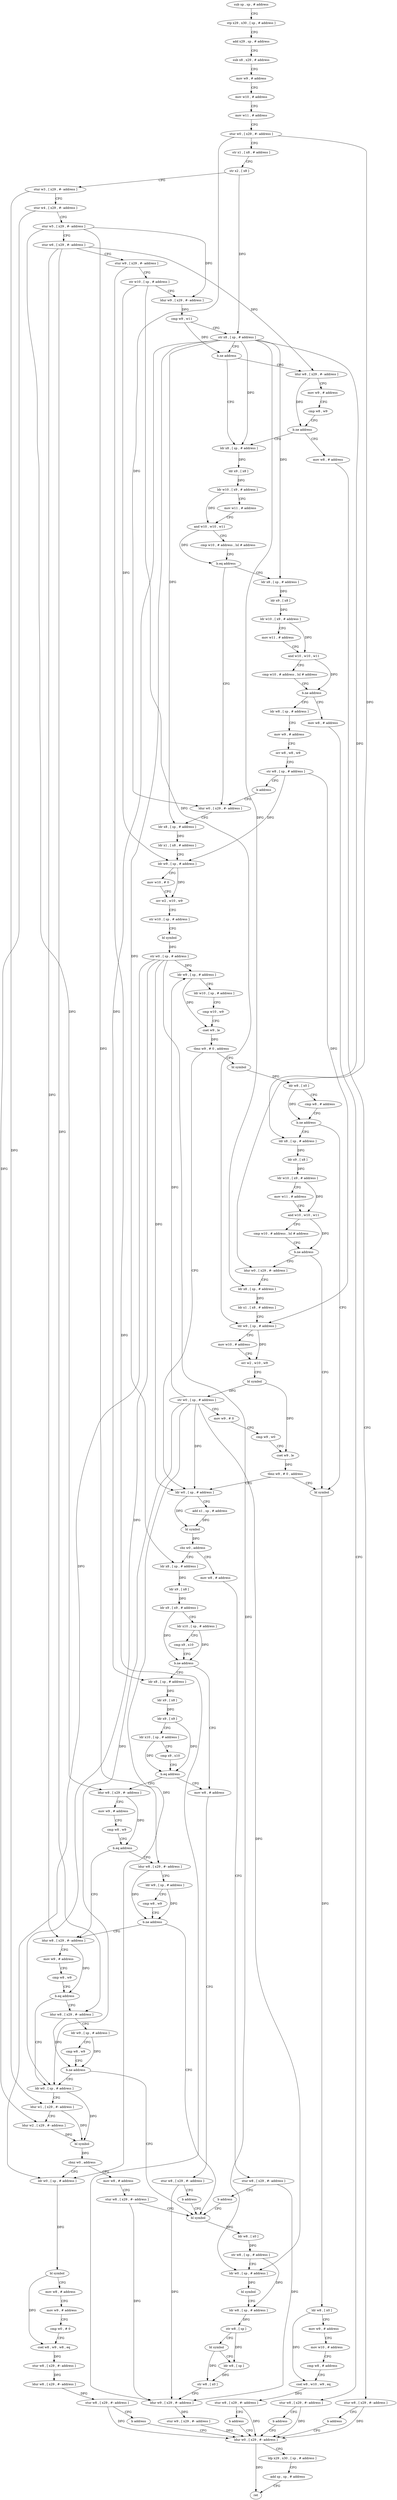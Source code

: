 digraph "func" {
"4208456" [label = "sub sp , sp , # address" ]
"4208460" [label = "stp x29 , x30 , [ sp , # address ]" ]
"4208464" [label = "add x29 , sp , # address" ]
"4208468" [label = "sub x8 , x29 , # address" ]
"4208472" [label = "mov w9 , # address" ]
"4208476" [label = "mov w10 , # address" ]
"4208480" [label = "mov w11 , # address" ]
"4208484" [label = "stur w0 , [ x29 , #- address ]" ]
"4208488" [label = "str x1 , [ x8 , # address ]" ]
"4208492" [label = "str x2 , [ x8 ]" ]
"4208496" [label = "stur w3 , [ x29 , #- address ]" ]
"4208500" [label = "stur w4 , [ x29 , #- address ]" ]
"4208504" [label = "stur w5 , [ x29 , #- address ]" ]
"4208508" [label = "stur w6 , [ x29 , #- address ]" ]
"4208512" [label = "stur w9 , [ x29 , #- address ]" ]
"4208516" [label = "str w10 , [ sp , # address ]" ]
"4208520" [label = "ldur w9 , [ x29 , #- address ]" ]
"4208524" [label = "cmp w9 , w11" ]
"4208528" [label = "str x8 , [ sp , # address ]" ]
"4208532" [label = "b.ne address" ]
"4208564" [label = "ldr x8 , [ sp , # address ]" ]
"4208536" [label = "ldur w8 , [ x29 , #- address ]" ]
"4208568" [label = "ldr x9 , [ x8 ]" ]
"4208572" [label = "ldr w10 , [ x9 , # address ]" ]
"4208576" [label = "mov w11 , # address" ]
"4208580" [label = "and w10 , w10 , w11" ]
"4208584" [label = "cmp w10 , # address , lsl # address" ]
"4208588" [label = "b.eq address" ]
"4208652" [label = "ldur w0 , [ x29 , #- address ]" ]
"4208592" [label = "ldr x8 , [ sp , # address ]" ]
"4208540" [label = "mov w9 , # address" ]
"4208544" [label = "cmp w8 , w9" ]
"4208548" [label = "b.ne address" ]
"4208552" [label = "mov w8 , # address" ]
"4208656" [label = "ldr x8 , [ sp , # address ]" ]
"4208660" [label = "ldr x1 , [ x8 , # address ]" ]
"4208664" [label = "ldr w9 , [ sp , # address ]" ]
"4208668" [label = "mov w10 , # 0" ]
"4208672" [label = "orr w2 , w10 , w9" ]
"4208676" [label = "str w10 , [ sp , # address ]" ]
"4208680" [label = "bl symbol" ]
"4208684" [label = "str w0 , [ sp , # address ]" ]
"4208688" [label = "ldr w9 , [ sp , # address ]" ]
"4208692" [label = "ldr w10 , [ sp , # address ]" ]
"4208696" [label = "cmp w10 , w9" ]
"4208700" [label = "cset w9 , le" ]
"4208704" [label = "tbnz w9 , # 0 , address" ]
"4208832" [label = "ldr w0 , [ sp , # address ]" ]
"4208708" [label = "bl symbol" ]
"4208596" [label = "ldr x9 , [ x8 ]" ]
"4208600" [label = "ldr w10 , [ x9 , # address ]" ]
"4208604" [label = "mov w11 , # address" ]
"4208608" [label = "and w10 , w10 , w11" ]
"4208612" [label = "cmp w10 , # address , lsl # address" ]
"4208616" [label = "b.ne address" ]
"4208640" [label = "mov w8 , # address" ]
"4208620" [label = "ldr w8 , [ sp , # address ]" ]
"4208556" [label = "stur w8 , [ x29 , #- address ]" ]
"4208560" [label = "b address" ]
"4209100" [label = "ldur w0 , [ x29 , #- address ]" ]
"4208836" [label = "add x1 , sp , # address" ]
"4208840" [label = "bl symbol" ]
"4208844" [label = "cbz w0 , address" ]
"4208860" [label = "ldr x8 , [ sp , # address ]" ]
"4208848" [label = "mov w8 , # address" ]
"4208712" [label = "ldr w8 , [ x0 ]" ]
"4208716" [label = "cmp w8 , # address" ]
"4208720" [label = "b.ne address" ]
"4208800" [label = "bl symbol" ]
"4208724" [label = "ldr x8 , [ sp , # address ]" ]
"4208644" [label = "stur w8 , [ x29 , #- address ]" ]
"4208648" [label = "b address" ]
"4208624" [label = "mov w9 , # address" ]
"4208628" [label = "orr w8 , w8 , w9" ]
"4208632" [label = "str w8 , [ sp , # address ]" ]
"4208636" [label = "b address" ]
"4209104" [label = "ldp x29 , x30 , [ sp , # address ]" ]
"4209108" [label = "add sp , sp , # address" ]
"4209112" [label = "ret" ]
"4208864" [label = "ldr x9 , [ x8 ]" ]
"4208868" [label = "ldr x9 , [ x9 , # address ]" ]
"4208872" [label = "ldr x10 , [ sp , # address ]" ]
"4208876" [label = "cmp x9 , x10" ]
"4208880" [label = "b.ne address" ]
"4208908" [label = "mov w8 , # address" ]
"4208884" [label = "ldr x8 , [ sp , # address ]" ]
"4208852" [label = "stur w8 , [ x29 , #- address ]" ]
"4208856" [label = "b address" ]
"4209052" [label = "bl symbol" ]
"4208804" [label = "ldr w8 , [ x0 ]" ]
"4208808" [label = "mov w9 , # address" ]
"4208812" [label = "mov w10 , # address" ]
"4208816" [label = "cmp w8 , # address" ]
"4208820" [label = "csel w8 , w10 , w9 , eq" ]
"4208824" [label = "stur w8 , [ x29 , #- address ]" ]
"4208828" [label = "b address" ]
"4208728" [label = "ldr x9 , [ x8 ]" ]
"4208732" [label = "ldr w10 , [ x9 , # address ]" ]
"4208736" [label = "mov w11 , # address" ]
"4208740" [label = "and w10 , w10 , w11" ]
"4208744" [label = "cmp w10 , # address , lsl # address" ]
"4208748" [label = "b.ne address" ]
"4208752" [label = "ldur w0 , [ x29 , #- address ]" ]
"4208912" [label = "stur w8 , [ x29 , #- address ]" ]
"4208916" [label = "b address" ]
"4208888" [label = "ldr x9 , [ x8 ]" ]
"4208892" [label = "ldr x9 , [ x9 ]" ]
"4208896" [label = "ldr x10 , [ sp , # address ]" ]
"4208900" [label = "cmp x9 , x10" ]
"4208904" [label = "b.eq address" ]
"4208920" [label = "ldur w8 , [ x29 , #- address ]" ]
"4209056" [label = "ldr w8 , [ x0 ]" ]
"4209060" [label = "str w8 , [ sp , # address ]" ]
"4209064" [label = "ldr w0 , [ sp , # address ]" ]
"4209068" [label = "bl symbol" ]
"4209072" [label = "ldr w8 , [ sp , # address ]" ]
"4209076" [label = "str w8 , [ sp ]" ]
"4209080" [label = "bl symbol" ]
"4209084" [label = "ldr w8 , [ sp ]" ]
"4209088" [label = "str w8 , [ x0 ]" ]
"4209092" [label = "ldur w9 , [ x29 , #- address ]" ]
"4209096" [label = "stur w9 , [ x29 , #- address ]" ]
"4208756" [label = "ldr x8 , [ sp , # address ]" ]
"4208760" [label = "ldr x1 , [ x8 , # address ]" ]
"4208764" [label = "ldr w9 , [ sp , # address ]" ]
"4208768" [label = "mov w10 , # address" ]
"4208772" [label = "orr w2 , w10 , w9" ]
"4208776" [label = "bl symbol" ]
"4208780" [label = "str w0 , [ sp , # address ]" ]
"4208784" [label = "mov w9 , # 0" ]
"4208788" [label = "cmp w9 , w0" ]
"4208792" [label = "cset w9 , le" ]
"4208796" [label = "tbnz w9 , # 0 , address" ]
"4208924" [label = "mov w9 , # address" ]
"4208928" [label = "cmp w8 , w9" ]
"4208932" [label = "b.eq address" ]
"4208952" [label = "ldur w8 , [ x29 , #- address ]" ]
"4208936" [label = "ldur w8 , [ x29 , #- address ]" ]
"4208956" [label = "mov w9 , # address" ]
"4208960" [label = "cmp w8 , w9" ]
"4208964" [label = "b.eq address" ]
"4208984" [label = "ldr w0 , [ sp , # address ]" ]
"4208968" [label = "ldur w8 , [ x29 , #- address ]" ]
"4208940" [label = "ldr w9 , [ sp , # address ]" ]
"4208944" [label = "cmp w8 , w9" ]
"4208948" [label = "b.ne address" ]
"4208988" [label = "ldur w1 , [ x29 , #- address ]" ]
"4208992" [label = "ldur w2 , [ x29 , #- address ]" ]
"4208996" [label = "bl symbol" ]
"4209000" [label = "cbnz w0 , address" ]
"4209044" [label = "mov w8 , # address" ]
"4209004" [label = "ldr w0 , [ sp , # address ]" ]
"4208972" [label = "ldr w9 , [ sp , # address ]" ]
"4208976" [label = "cmp w8 , w9" ]
"4208980" [label = "b.ne address" ]
"4209048" [label = "stur w8 , [ x29 , #- address ]" ]
"4209008" [label = "bl symbol" ]
"4209012" [label = "mov w8 , # address" ]
"4209016" [label = "mov w9 , # address" ]
"4209020" [label = "cmp w0 , # 0" ]
"4209024" [label = "csel w8 , w9 , w8 , eq" ]
"4209028" [label = "stur w8 , [ x29 , #- address ]" ]
"4209032" [label = "ldur w8 , [ x29 , #- address ]" ]
"4209036" [label = "stur w8 , [ x29 , #- address ]" ]
"4209040" [label = "b address" ]
"4208456" -> "4208460" [ label = "CFG" ]
"4208460" -> "4208464" [ label = "CFG" ]
"4208464" -> "4208468" [ label = "CFG" ]
"4208468" -> "4208472" [ label = "CFG" ]
"4208472" -> "4208476" [ label = "CFG" ]
"4208476" -> "4208480" [ label = "CFG" ]
"4208480" -> "4208484" [ label = "CFG" ]
"4208484" -> "4208488" [ label = "CFG" ]
"4208484" -> "4208652" [ label = "DFG" ]
"4208484" -> "4208752" [ label = "DFG" ]
"4208488" -> "4208492" [ label = "CFG" ]
"4208492" -> "4208496" [ label = "CFG" ]
"4208492" -> "4208528" [ label = "DFG" ]
"4208496" -> "4208500" [ label = "CFG" ]
"4208496" -> "4208988" [ label = "DFG" ]
"4208500" -> "4208504" [ label = "CFG" ]
"4208500" -> "4208992" [ label = "DFG" ]
"4208504" -> "4208508" [ label = "CFG" ]
"4208504" -> "4208520" [ label = "DFG" ]
"4208504" -> "4208920" [ label = "DFG" ]
"4208504" -> "4208936" [ label = "DFG" ]
"4208508" -> "4208512" [ label = "CFG" ]
"4208508" -> "4208536" [ label = "DFG" ]
"4208508" -> "4208952" [ label = "DFG" ]
"4208508" -> "4208968" [ label = "DFG" ]
"4208512" -> "4208516" [ label = "CFG" ]
"4208512" -> "4209092" [ label = "DFG" ]
"4208516" -> "4208520" [ label = "CFG" ]
"4208516" -> "4208664" [ label = "DFG" ]
"4208516" -> "4208764" [ label = "DFG" ]
"4208520" -> "4208524" [ label = "DFG" ]
"4208524" -> "4208528" [ label = "CFG" ]
"4208524" -> "4208532" [ label = "DFG" ]
"4208528" -> "4208532" [ label = "CFG" ]
"4208528" -> "4208564" [ label = "DFG" ]
"4208528" -> "4208656" [ label = "DFG" ]
"4208528" -> "4208592" [ label = "DFG" ]
"4208528" -> "4208860" [ label = "DFG" ]
"4208528" -> "4208724" [ label = "DFG" ]
"4208528" -> "4208884" [ label = "DFG" ]
"4208528" -> "4208756" [ label = "DFG" ]
"4208532" -> "4208564" [ label = "CFG" ]
"4208532" -> "4208536" [ label = "CFG" ]
"4208564" -> "4208568" [ label = "DFG" ]
"4208536" -> "4208540" [ label = "CFG" ]
"4208536" -> "4208548" [ label = "DFG" ]
"4208568" -> "4208572" [ label = "DFG" ]
"4208572" -> "4208576" [ label = "CFG" ]
"4208572" -> "4208580" [ label = "DFG" ]
"4208576" -> "4208580" [ label = "CFG" ]
"4208580" -> "4208584" [ label = "CFG" ]
"4208580" -> "4208588" [ label = "DFG" ]
"4208584" -> "4208588" [ label = "CFG" ]
"4208588" -> "4208652" [ label = "CFG" ]
"4208588" -> "4208592" [ label = "CFG" ]
"4208652" -> "4208656" [ label = "CFG" ]
"4208592" -> "4208596" [ label = "DFG" ]
"4208540" -> "4208544" [ label = "CFG" ]
"4208544" -> "4208548" [ label = "CFG" ]
"4208548" -> "4208564" [ label = "CFG" ]
"4208548" -> "4208552" [ label = "CFG" ]
"4208552" -> "4208556" [ label = "CFG" ]
"4208656" -> "4208660" [ label = "DFG" ]
"4208660" -> "4208664" [ label = "CFG" ]
"4208664" -> "4208668" [ label = "CFG" ]
"4208664" -> "4208672" [ label = "DFG" ]
"4208668" -> "4208672" [ label = "CFG" ]
"4208672" -> "4208676" [ label = "CFG" ]
"4208676" -> "4208680" [ label = "CFG" ]
"4208680" -> "4208684" [ label = "DFG" ]
"4208684" -> "4208688" [ label = "DFG" ]
"4208684" -> "4208832" [ label = "DFG" ]
"4208684" -> "4209064" [ label = "DFG" ]
"4208684" -> "4208984" [ label = "DFG" ]
"4208684" -> "4209004" [ label = "DFG" ]
"4208688" -> "4208692" [ label = "CFG" ]
"4208688" -> "4208700" [ label = "DFG" ]
"4208692" -> "4208696" [ label = "CFG" ]
"4208696" -> "4208700" [ label = "CFG" ]
"4208700" -> "4208704" [ label = "DFG" ]
"4208704" -> "4208832" [ label = "CFG" ]
"4208704" -> "4208708" [ label = "CFG" ]
"4208832" -> "4208836" [ label = "CFG" ]
"4208832" -> "4208840" [ label = "DFG" ]
"4208708" -> "4208712" [ label = "DFG" ]
"4208596" -> "4208600" [ label = "DFG" ]
"4208600" -> "4208604" [ label = "CFG" ]
"4208600" -> "4208608" [ label = "DFG" ]
"4208604" -> "4208608" [ label = "CFG" ]
"4208608" -> "4208612" [ label = "CFG" ]
"4208608" -> "4208616" [ label = "DFG" ]
"4208612" -> "4208616" [ label = "CFG" ]
"4208616" -> "4208640" [ label = "CFG" ]
"4208616" -> "4208620" [ label = "CFG" ]
"4208640" -> "4208644" [ label = "CFG" ]
"4208620" -> "4208624" [ label = "CFG" ]
"4208556" -> "4208560" [ label = "CFG" ]
"4208556" -> "4209100" [ label = "DFG" ]
"4208560" -> "4209100" [ label = "CFG" ]
"4209100" -> "4209104" [ label = "CFG" ]
"4209100" -> "4209112" [ label = "DFG" ]
"4208836" -> "4208840" [ label = "DFG" ]
"4208840" -> "4208844" [ label = "DFG" ]
"4208844" -> "4208860" [ label = "CFG" ]
"4208844" -> "4208848" [ label = "CFG" ]
"4208860" -> "4208864" [ label = "DFG" ]
"4208848" -> "4208852" [ label = "CFG" ]
"4208712" -> "4208716" [ label = "CFG" ]
"4208712" -> "4208720" [ label = "DFG" ]
"4208716" -> "4208720" [ label = "CFG" ]
"4208720" -> "4208800" [ label = "CFG" ]
"4208720" -> "4208724" [ label = "CFG" ]
"4208800" -> "4208804" [ label = "DFG" ]
"4208724" -> "4208728" [ label = "DFG" ]
"4208644" -> "4208648" [ label = "CFG" ]
"4208644" -> "4209100" [ label = "DFG" ]
"4208648" -> "4209100" [ label = "CFG" ]
"4208624" -> "4208628" [ label = "CFG" ]
"4208628" -> "4208632" [ label = "CFG" ]
"4208632" -> "4208636" [ label = "CFG" ]
"4208632" -> "4208664" [ label = "DFG" ]
"4208632" -> "4208764" [ label = "DFG" ]
"4208636" -> "4208652" [ label = "CFG" ]
"4209104" -> "4209108" [ label = "CFG" ]
"4209108" -> "4209112" [ label = "CFG" ]
"4208864" -> "4208868" [ label = "DFG" ]
"4208868" -> "4208872" [ label = "CFG" ]
"4208868" -> "4208880" [ label = "DFG" ]
"4208872" -> "4208876" [ label = "CFG" ]
"4208872" -> "4208880" [ label = "DFG" ]
"4208876" -> "4208880" [ label = "CFG" ]
"4208880" -> "4208908" [ label = "CFG" ]
"4208880" -> "4208884" [ label = "CFG" ]
"4208908" -> "4208912" [ label = "CFG" ]
"4208884" -> "4208888" [ label = "DFG" ]
"4208852" -> "4208856" [ label = "CFG" ]
"4208852" -> "4209092" [ label = "DFG" ]
"4208856" -> "4209052" [ label = "CFG" ]
"4209052" -> "4209056" [ label = "DFG" ]
"4208804" -> "4208808" [ label = "CFG" ]
"4208804" -> "4208820" [ label = "DFG" ]
"4208808" -> "4208812" [ label = "CFG" ]
"4208812" -> "4208816" [ label = "CFG" ]
"4208816" -> "4208820" [ label = "CFG" ]
"4208820" -> "4208824" [ label = "DFG" ]
"4208824" -> "4208828" [ label = "CFG" ]
"4208824" -> "4209100" [ label = "DFG" ]
"4208828" -> "4209100" [ label = "CFG" ]
"4208728" -> "4208732" [ label = "DFG" ]
"4208732" -> "4208736" [ label = "CFG" ]
"4208732" -> "4208740" [ label = "DFG" ]
"4208736" -> "4208740" [ label = "CFG" ]
"4208740" -> "4208744" [ label = "CFG" ]
"4208740" -> "4208748" [ label = "DFG" ]
"4208744" -> "4208748" [ label = "CFG" ]
"4208748" -> "4208800" [ label = "CFG" ]
"4208748" -> "4208752" [ label = "CFG" ]
"4208752" -> "4208756" [ label = "CFG" ]
"4208912" -> "4208916" [ label = "CFG" ]
"4208912" -> "4209092" [ label = "DFG" ]
"4208916" -> "4209052" [ label = "CFG" ]
"4208888" -> "4208892" [ label = "DFG" ]
"4208892" -> "4208896" [ label = "CFG" ]
"4208892" -> "4208904" [ label = "DFG" ]
"4208896" -> "4208900" [ label = "CFG" ]
"4208896" -> "4208904" [ label = "DFG" ]
"4208900" -> "4208904" [ label = "CFG" ]
"4208904" -> "4208920" [ label = "CFG" ]
"4208904" -> "4208908" [ label = "CFG" ]
"4208920" -> "4208924" [ label = "CFG" ]
"4208920" -> "4208932" [ label = "DFG" ]
"4209056" -> "4209060" [ label = "DFG" ]
"4209060" -> "4209064" [ label = "CFG" ]
"4209060" -> "4209072" [ label = "DFG" ]
"4209064" -> "4209068" [ label = "DFG" ]
"4209068" -> "4209072" [ label = "CFG" ]
"4209072" -> "4209076" [ label = "DFG" ]
"4209076" -> "4209080" [ label = "CFG" ]
"4209076" -> "4209084" [ label = "DFG" ]
"4209080" -> "4209084" [ label = "CFG" ]
"4209080" -> "4209088" [ label = "DFG" ]
"4209084" -> "4209088" [ label = "DFG" ]
"4209088" -> "4209092" [ label = "CFG" ]
"4209092" -> "4209096" [ label = "DFG" ]
"4209096" -> "4209100" [ label = "DFG" ]
"4208756" -> "4208760" [ label = "DFG" ]
"4208760" -> "4208764" [ label = "CFG" ]
"4208764" -> "4208768" [ label = "CFG" ]
"4208764" -> "4208772" [ label = "DFG" ]
"4208768" -> "4208772" [ label = "CFG" ]
"4208772" -> "4208776" [ label = "CFG" ]
"4208776" -> "4208780" [ label = "DFG" ]
"4208776" -> "4208792" [ label = "DFG" ]
"4208780" -> "4208784" [ label = "CFG" ]
"4208780" -> "4208688" [ label = "DFG" ]
"4208780" -> "4208832" [ label = "DFG" ]
"4208780" -> "4209064" [ label = "DFG" ]
"4208780" -> "4208984" [ label = "DFG" ]
"4208780" -> "4209004" [ label = "DFG" ]
"4208784" -> "4208788" [ label = "CFG" ]
"4208788" -> "4208792" [ label = "CFG" ]
"4208792" -> "4208796" [ label = "DFG" ]
"4208796" -> "4208832" [ label = "CFG" ]
"4208796" -> "4208800" [ label = "CFG" ]
"4208924" -> "4208928" [ label = "CFG" ]
"4208928" -> "4208932" [ label = "CFG" ]
"4208932" -> "4208952" [ label = "CFG" ]
"4208932" -> "4208936" [ label = "CFG" ]
"4208952" -> "4208956" [ label = "CFG" ]
"4208952" -> "4208964" [ label = "DFG" ]
"4208936" -> "4208940" [ label = "CFG" ]
"4208936" -> "4208948" [ label = "DFG" ]
"4208956" -> "4208960" [ label = "CFG" ]
"4208960" -> "4208964" [ label = "CFG" ]
"4208964" -> "4208984" [ label = "CFG" ]
"4208964" -> "4208968" [ label = "CFG" ]
"4208984" -> "4208988" [ label = "CFG" ]
"4208984" -> "4208996" [ label = "DFG" ]
"4208968" -> "4208972" [ label = "CFG" ]
"4208968" -> "4208980" [ label = "DFG" ]
"4208940" -> "4208944" [ label = "CFG" ]
"4208940" -> "4208948" [ label = "DFG" ]
"4208944" -> "4208948" [ label = "CFG" ]
"4208948" -> "4209052" [ label = "CFG" ]
"4208948" -> "4208952" [ label = "CFG" ]
"4208988" -> "4208992" [ label = "CFG" ]
"4208988" -> "4208996" [ label = "DFG" ]
"4208992" -> "4208996" [ label = "DFG" ]
"4208996" -> "4209000" [ label = "DFG" ]
"4209000" -> "4209044" [ label = "CFG" ]
"4209000" -> "4209004" [ label = "CFG" ]
"4209044" -> "4209048" [ label = "CFG" ]
"4209004" -> "4209008" [ label = "DFG" ]
"4208972" -> "4208976" [ label = "CFG" ]
"4208972" -> "4208980" [ label = "DFG" ]
"4208976" -> "4208980" [ label = "CFG" ]
"4208980" -> "4209052" [ label = "CFG" ]
"4208980" -> "4208984" [ label = "CFG" ]
"4209048" -> "4209052" [ label = "CFG" ]
"4209048" -> "4209092" [ label = "DFG" ]
"4209008" -> "4209012" [ label = "CFG" ]
"4209008" -> "4209024" [ label = "DFG" ]
"4209012" -> "4209016" [ label = "CFG" ]
"4209016" -> "4209020" [ label = "CFG" ]
"4209020" -> "4209024" [ label = "CFG" ]
"4209024" -> "4209028" [ label = "DFG" ]
"4209028" -> "4209032" [ label = "DFG" ]
"4209032" -> "4209036" [ label = "DFG" ]
"4209036" -> "4209040" [ label = "CFG" ]
"4209036" -> "4209100" [ label = "DFG" ]
"4209040" -> "4209100" [ label = "CFG" ]
}
